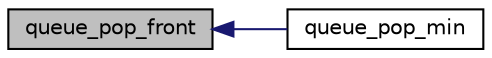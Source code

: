 digraph "queue_pop_front"
{
  edge [fontname="Helvetica",fontsize="10",labelfontname="Helvetica",labelfontsize="10"];
  node [fontname="Helvetica",fontsize="10",shape=record];
  rankdir="LR";
  Node31 [label="queue_pop_front",height=0.2,width=0.4,color="black", fillcolor="grey75", style="filled", fontcolor="black"];
  Node31 -> Node32 [dir="back",color="midnightblue",fontsize="10",style="solid",fontname="Helvetica"];
  Node32 [label="queue_pop_min",height=0.2,width=0.4,color="black", fillcolor="white", style="filled",URL="$main_8c.html#a373891601cf45d9e39fbd8e226631ce9"];
}
